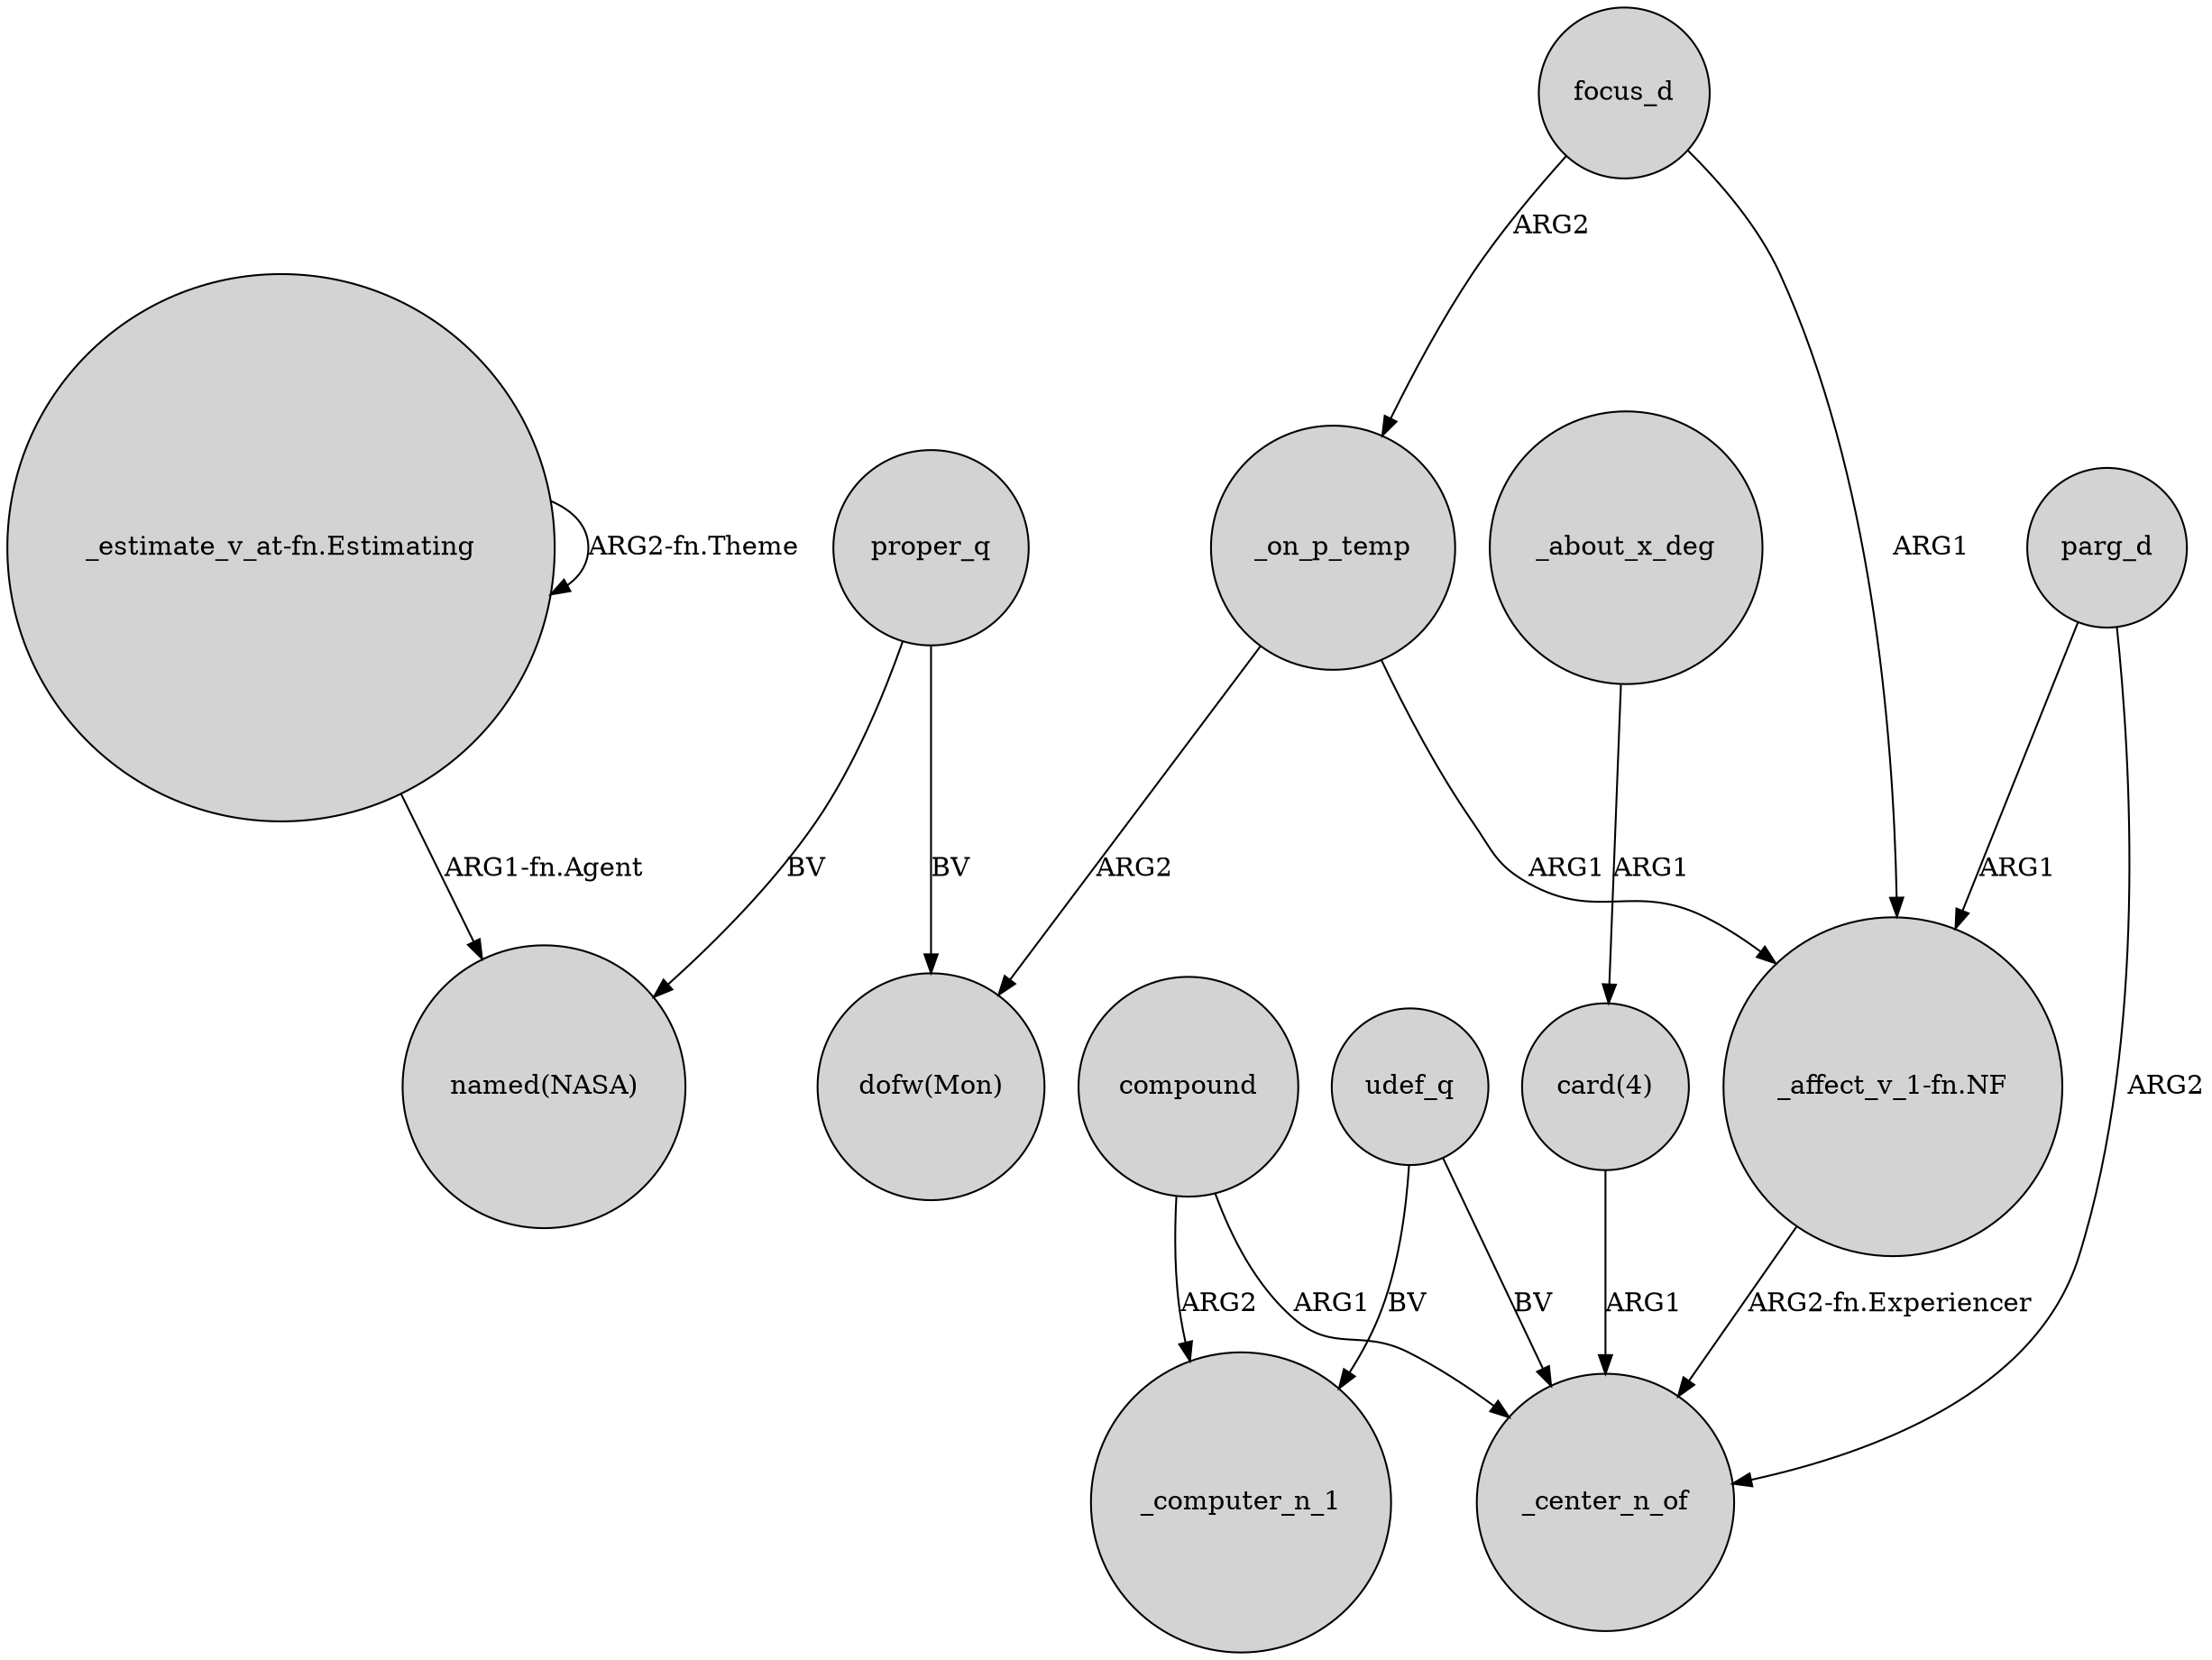 digraph {
	node [shape=circle style=filled]
	proper_q -> "named(NASA)" [label=BV]
	"_estimate_v_at-fn.Estimating" -> "_estimate_v_at-fn.Estimating" [label="ARG2-fn.Theme"]
	parg_d -> "_affect_v_1-fn.NF" [label=ARG1]
	"_affect_v_1-fn.NF" -> _center_n_of [label="ARG2-fn.Experiencer"]
	_on_p_temp -> "_affect_v_1-fn.NF" [label=ARG1]
	focus_d -> _on_p_temp [label=ARG2]
	"_estimate_v_at-fn.Estimating" -> "named(NASA)" [label="ARG1-fn.Agent"]
	proper_q -> "dofw(Mon)" [label=BV]
	udef_q -> _center_n_of [label=BV]
	compound -> _center_n_of [label=ARG1]
	"card(4)" -> _center_n_of [label=ARG1]
	focus_d -> "_affect_v_1-fn.NF" [label=ARG1]
	compound -> _computer_n_1 [label=ARG2]
	udef_q -> _computer_n_1 [label=BV]
	parg_d -> _center_n_of [label=ARG2]
	_about_x_deg -> "card(4)" [label=ARG1]
	_on_p_temp -> "dofw(Mon)" [label=ARG2]
}
